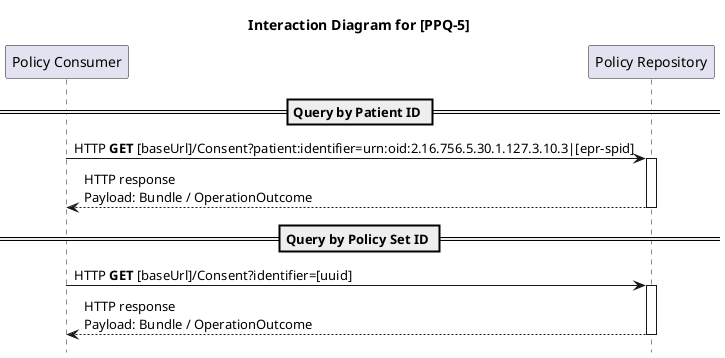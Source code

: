 @startuml
hide footbox

title Interaction Diagram for [PPQ-5]

hide footbox
autoactivate on

participant "Policy Consumer" as PolicyConsumer
participant "Policy Repository" as PolicyRepository

== Query by Patient ID ==
PolicyConsumer -> PolicyRepository : HTTP <b>GET</b> [baseUrl]/Consent?patient:identifier=urn:oid:2.16.756.5.30.1.127.3.10.3|[epr-spid]
PolicyRepository --> PolicyConsumer : HTTP response\nPayload: Bundle / OperationOutcome

== Query by Policy Set ID ==
PolicyConsumer -> PolicyRepository : HTTP <b>GET</b> [baseUrl]/Consent?identifier=[uuid]
PolicyRepository --> PolicyConsumer : HTTP response\nPayload: Bundle / OperationOutcome

@enduml